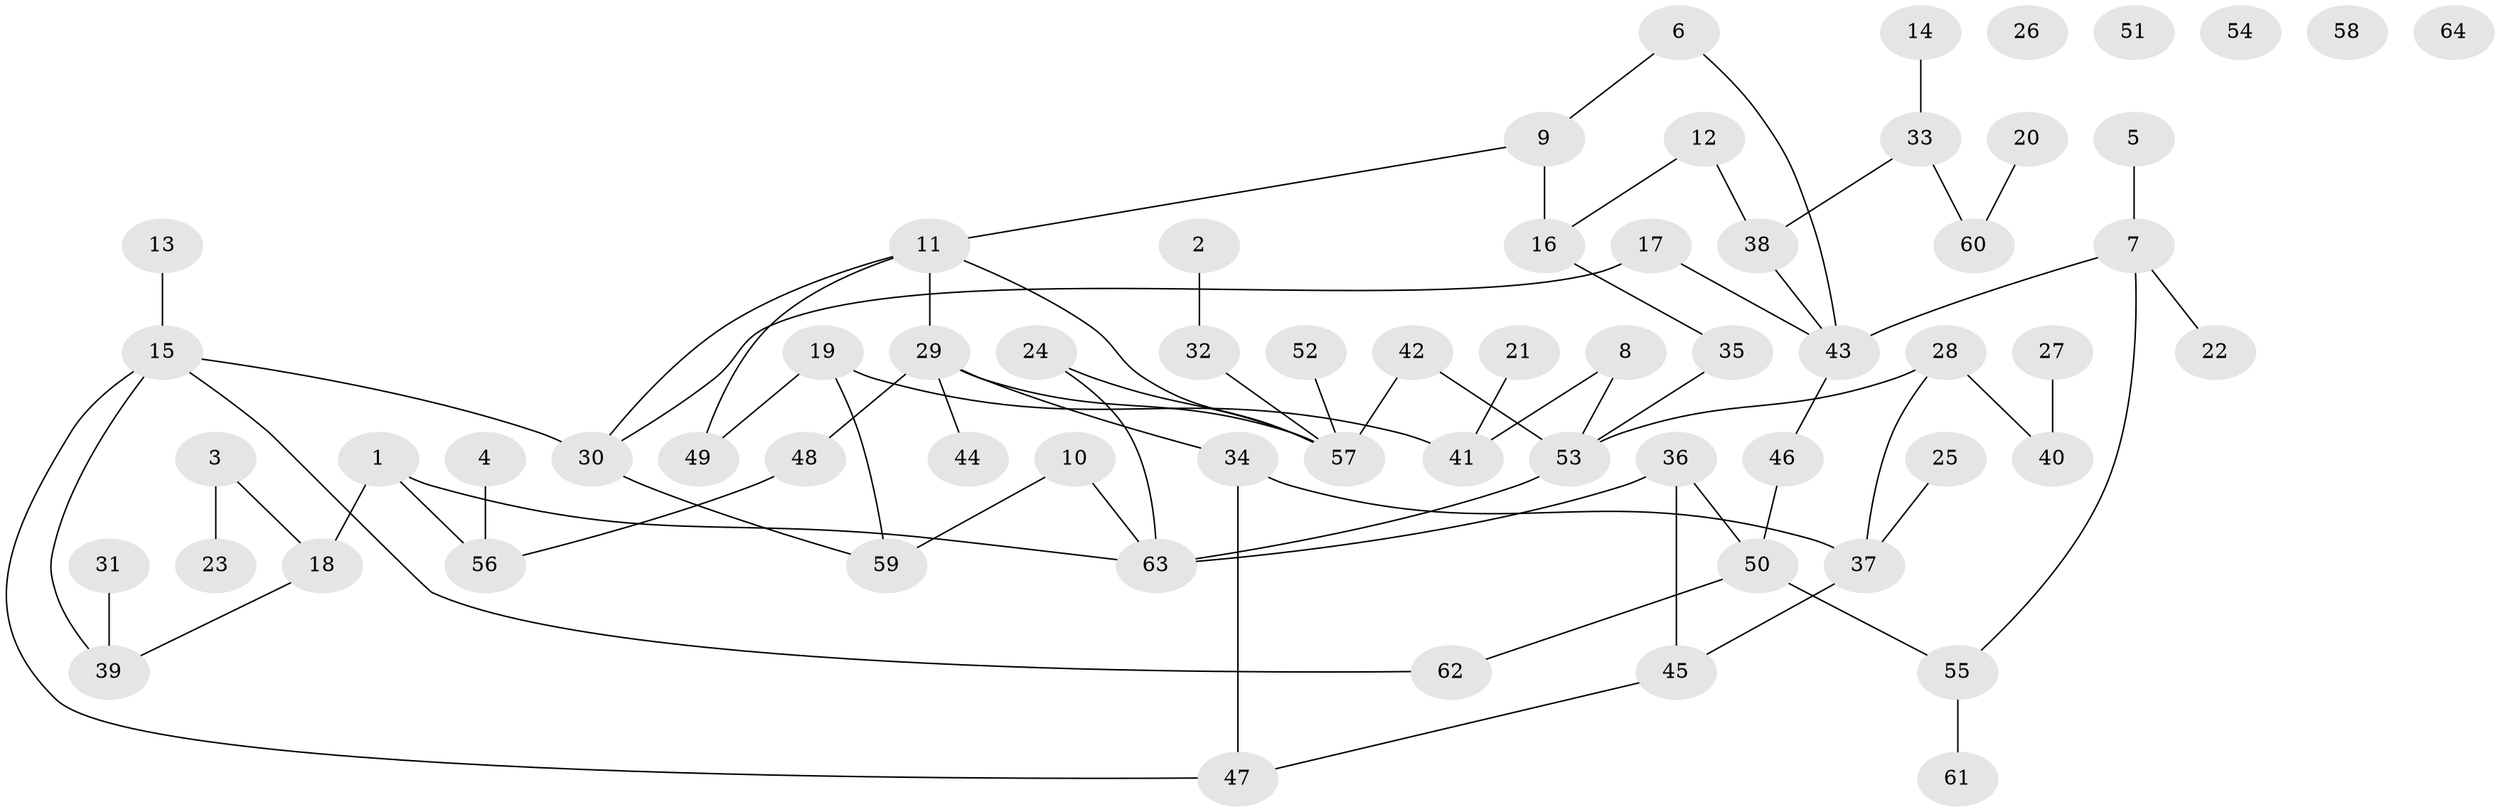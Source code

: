 // Generated by graph-tools (version 1.1) at 2025/25/03/09/25 03:25:13]
// undirected, 64 vertices, 75 edges
graph export_dot {
graph [start="1"]
  node [color=gray90,style=filled];
  1;
  2;
  3;
  4;
  5;
  6;
  7;
  8;
  9;
  10;
  11;
  12;
  13;
  14;
  15;
  16;
  17;
  18;
  19;
  20;
  21;
  22;
  23;
  24;
  25;
  26;
  27;
  28;
  29;
  30;
  31;
  32;
  33;
  34;
  35;
  36;
  37;
  38;
  39;
  40;
  41;
  42;
  43;
  44;
  45;
  46;
  47;
  48;
  49;
  50;
  51;
  52;
  53;
  54;
  55;
  56;
  57;
  58;
  59;
  60;
  61;
  62;
  63;
  64;
  1 -- 18;
  1 -- 56;
  1 -- 63;
  2 -- 32;
  3 -- 18;
  3 -- 23;
  4 -- 56;
  5 -- 7;
  6 -- 9;
  6 -- 43;
  7 -- 22;
  7 -- 43;
  7 -- 55;
  8 -- 41;
  8 -- 53;
  9 -- 11;
  9 -- 16;
  10 -- 59;
  10 -- 63;
  11 -- 29;
  11 -- 30;
  11 -- 49;
  11 -- 57;
  12 -- 16;
  12 -- 38;
  13 -- 15;
  14 -- 33;
  15 -- 30;
  15 -- 39;
  15 -- 47;
  15 -- 62;
  16 -- 35;
  17 -- 30;
  17 -- 43;
  18 -- 39;
  19 -- 41;
  19 -- 49;
  19 -- 59;
  20 -- 60;
  21 -- 41;
  24 -- 57;
  24 -- 63;
  25 -- 37;
  27 -- 40;
  28 -- 37;
  28 -- 40;
  28 -- 53;
  29 -- 34;
  29 -- 44;
  29 -- 48;
  29 -- 57;
  30 -- 59;
  31 -- 39;
  32 -- 57;
  33 -- 38;
  33 -- 60;
  34 -- 37;
  34 -- 47;
  35 -- 53;
  36 -- 45;
  36 -- 50;
  36 -- 63;
  37 -- 45;
  38 -- 43;
  42 -- 53;
  42 -- 57;
  43 -- 46;
  45 -- 47;
  46 -- 50;
  48 -- 56;
  50 -- 55;
  50 -- 62;
  52 -- 57;
  53 -- 63;
  55 -- 61;
}
